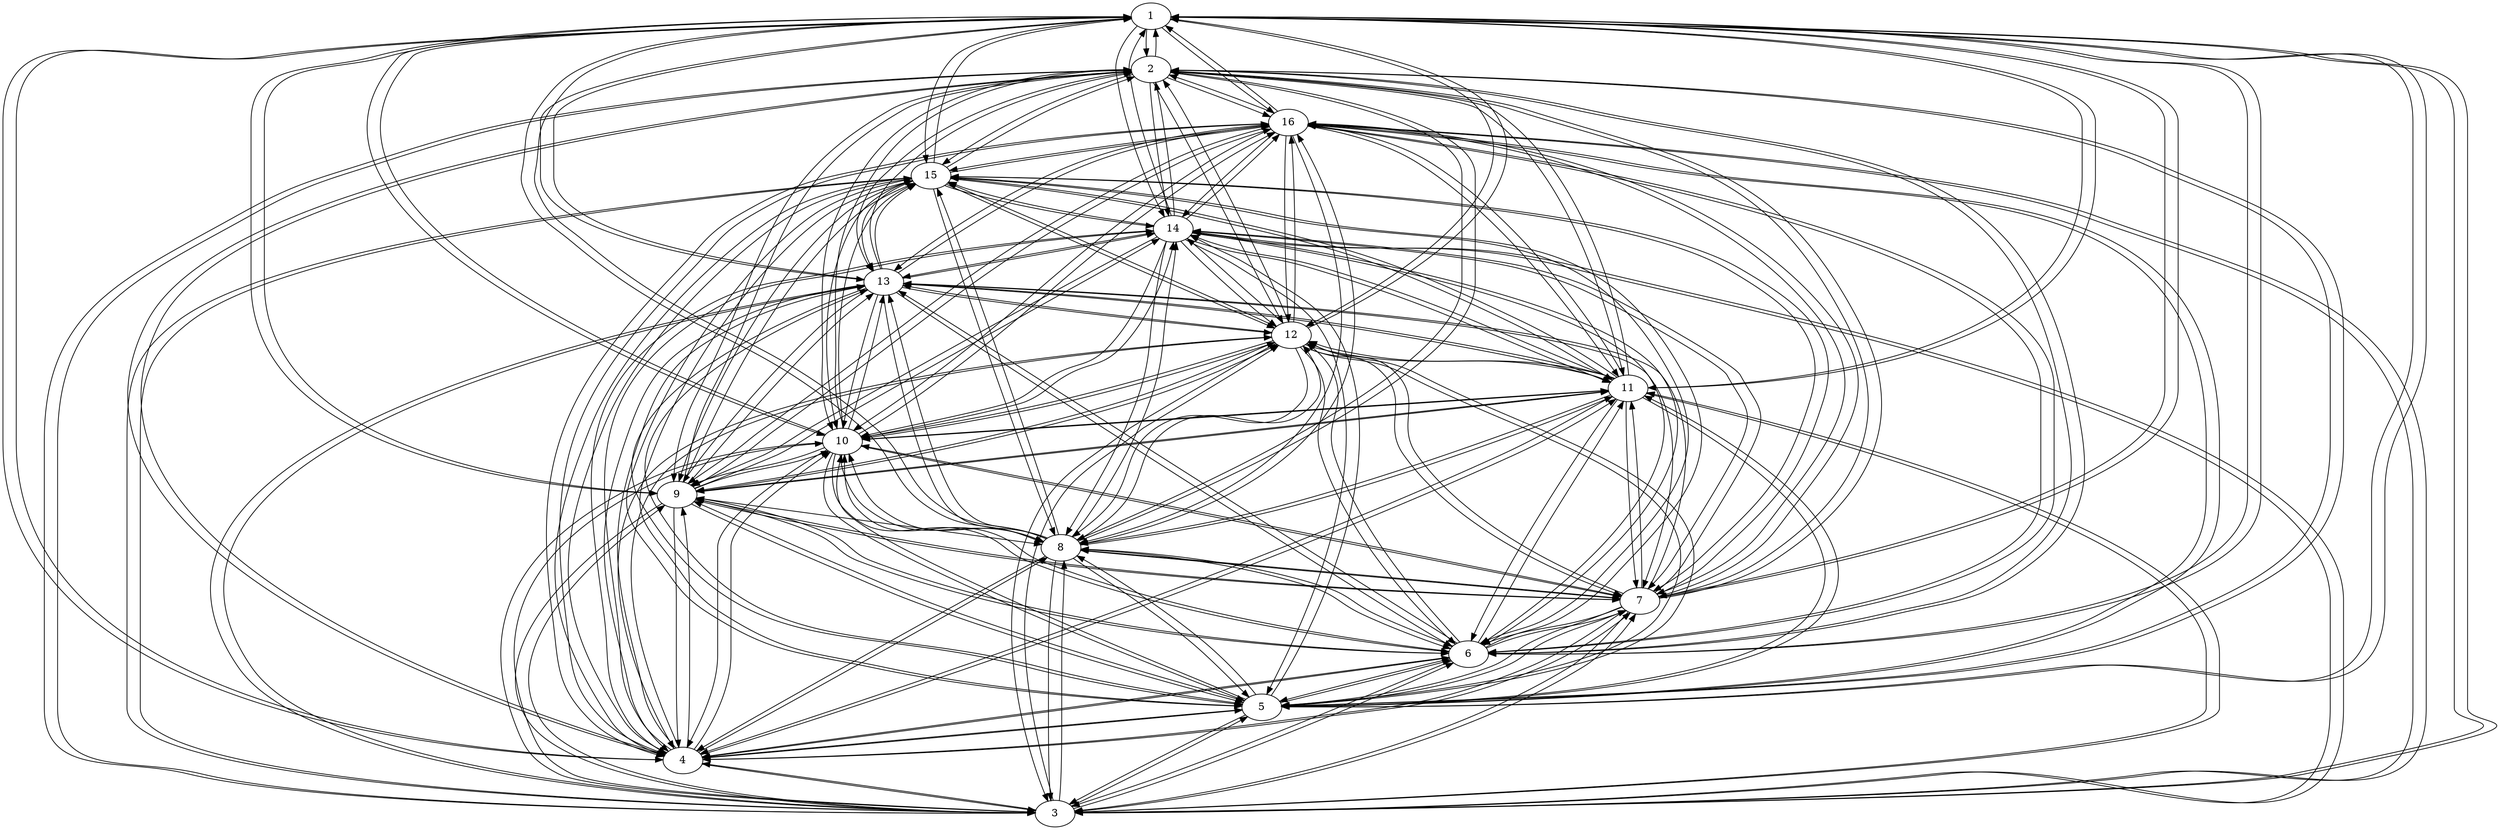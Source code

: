 strict digraph  {
1;
2;
3;
4;
5;
6;
7;
8;
9;
10;
11;
12;
13;
14;
15;
16;
1 -> 2  [goal_difference=1];
1 -> 3  [goal_difference=1];
1 -> 4  [goal_difference=0];
1 -> 5  [goal_difference=2];
1 -> 6  [goal_difference=5];
1 -> 7  [goal_difference=4];
1 -> 8  [goal_difference=1];
1 -> 9  [goal_difference=0];
1 -> 10  [goal_difference=1];
1 -> 11  [goal_difference=5];
1 -> 12  [goal_difference=1];
1 -> 13  [goal_difference=1];
1 -> 14  [goal_difference=0];
1 -> 15  [goal_difference=4];
1 -> 16  [goal_difference=1];
2 -> 1  [goal_difference=0];
2 -> 3  [goal_difference=0];
2 -> 4  [goal_difference=2];
2 -> 5  [goal_difference=0];
2 -> 6  [goal_difference=2];
2 -> 7  [goal_difference=4];
2 -> 8  [goal_difference=1];
2 -> 9  [goal_difference=0];
2 -> 10  [goal_difference=1];
2 -> 11  [goal_difference=2];
2 -> 12  [goal_difference=7];
2 -> 13  [goal_difference=3];
2 -> 14  [goal_difference=2];
2 -> 15  [goal_difference="-1"];
2 -> 16  [goal_difference=4];
3 -> 1  [goal_difference=2];
3 -> 2  [goal_difference="-1"];
3 -> 4  [goal_difference=1];
3 -> 5  [goal_difference=0];
3 -> 6  [goal_difference=3];
3 -> 7  [goal_difference=3];
3 -> 8  [goal_difference=1];
3 -> 9  [goal_difference=1];
3 -> 10  [goal_difference=3];
3 -> 11  [goal_difference=3];
3 -> 12  [goal_difference=2];
3 -> 13  [goal_difference=2];
3 -> 14  [goal_difference=1];
3 -> 15  [goal_difference=2];
3 -> 16  [goal_difference="-1"];
4 -> 1  [goal_difference=1];
4 -> 2  [goal_difference="-2"];
4 -> 3  [goal_difference=2];
4 -> 5  [goal_difference=1];
4 -> 6  [goal_difference=1];
4 -> 7  [goal_difference=3];
4 -> 8  [goal_difference=0];
4 -> 9  [goal_difference=0];
4 -> 10  [goal_difference="-1"];
4 -> 11  [goal_difference=1];
4 -> 12  [goal_difference=1];
4 -> 13  [goal_difference=0];
4 -> 14  [goal_difference=1];
4 -> 15  [goal_difference=1];
4 -> 16  [goal_difference=2];
5 -> 1  [goal_difference=1];
5 -> 2  [goal_difference="-3"];
5 -> 3  [goal_difference=1];
5 -> 4  [goal_difference=6];
5 -> 6  [goal_difference=0];
5 -> 7  [goal_difference=0];
5 -> 8  [goal_difference="-1"];
5 -> 9  [goal_difference=2];
5 -> 10  [goal_difference=0];
5 -> 11  [goal_difference=2];
5 -> 12  [goal_difference=1];
5 -> 13  [goal_difference=1];
5 -> 14  [goal_difference=0];
5 -> 15  [goal_difference=5];
5 -> 16  [goal_difference="-2"];
6 -> 1  [goal_difference=0];
6 -> 2  [goal_difference=1];
6 -> 3  [goal_difference=0];
6 -> 4  [goal_difference=1];
6 -> 5  [goal_difference=0];
6 -> 7  [goal_difference=1];
6 -> 8  [goal_difference=0];
6 -> 9  [goal_difference=1];
6 -> 10  [goal_difference=2];
6 -> 11  [goal_difference=0];
6 -> 12  [goal_difference=1];
6 -> 13  [goal_difference=0];
6 -> 14  [goal_difference=3];
6 -> 15  [goal_difference=0];
6 -> 16  [goal_difference=3];
7 -> 1  [goal_difference=1];
7 -> 2  [goal_difference="-2"];
7 -> 3  [goal_difference=0];
7 -> 4  [goal_difference=3];
7 -> 5  [goal_difference="-2"];
7 -> 6  [goal_difference="-1"];
7 -> 8  [goal_difference=1];
7 -> 9  [goal_difference=0];
7 -> 10  [goal_difference=1];
7 -> 11  [goal_difference="-2"];
7 -> 12  [goal_difference="-2"];
7 -> 13  [goal_difference="-1"];
7 -> 14  [goal_difference="-1"];
7 -> 15  [goal_difference=3];
7 -> 16  [goal_difference=0];
8 -> 1  [goal_difference=1];
8 -> 2  [goal_difference="-2"];
8 -> 3  [goal_difference=0];
8 -> 4  [goal_difference=1];
8 -> 5  [goal_difference=1];
8 -> 6  [goal_difference=1];
8 -> 7  [goal_difference=0];
8 -> 10  [goal_difference=1];
8 -> 11  [goal_difference=0];
8 -> 12  [goal_difference=2];
8 -> 13  [goal_difference=1];
8 -> 14  [goal_difference=1];
8 -> 15  [goal_difference=1];
8 -> 16  [goal_difference=1];
9 -> 1  [goal_difference="-3"];
9 -> 2  [goal_difference="-1"];
9 -> 3  [goal_difference=0];
9 -> 4  [goal_difference=2];
9 -> 5  [goal_difference=0];
9 -> 6  [goal_difference=3];
9 -> 7  [goal_difference="-3"];
9 -> 8  [goal_difference=0];
9 -> 10  [goal_difference=0];
9 -> 11  [goal_difference=0];
9 -> 12  [goal_difference=1];
9 -> 13  [goal_difference=5];
9 -> 14  [goal_difference=2];
9 -> 15  [goal_difference=2];
9 -> 16  [goal_difference=3];
10 -> 1  [goal_difference=1];
10 -> 2  [goal_difference=0];
10 -> 3  [goal_difference=0];
10 -> 4  [goal_difference="-3"];
10 -> 5  [goal_difference="-1"];
10 -> 6  [goal_difference=0];
10 -> 7  [goal_difference=1];
10 -> 8  [goal_difference=0];
10 -> 9  [goal_difference="-1"];
10 -> 11  [goal_difference=0];
10 -> 12  [goal_difference=1];
10 -> 13  [goal_difference=0];
10 -> 14  [goal_difference=1];
10 -> 15  [goal_difference=3];
10 -> 16  [goal_difference="-1"];
11 -> 1  [goal_difference="-2"];
11 -> 2  [goal_difference=1];
11 -> 3  [goal_difference=2];
11 -> 4  [goal_difference=1];
11 -> 5  [goal_difference="-1"];
11 -> 6  [goal_difference="-1"];
11 -> 7  [goal_difference=0];
11 -> 8  [goal_difference=1];
11 -> 9  [goal_difference=1];
11 -> 10  [goal_difference=3];
11 -> 12  [goal_difference=2];
11 -> 13  [goal_difference=2];
11 -> 14  [goal_difference=2];
11 -> 15  [goal_difference="-1"];
11 -> 16  [goal_difference=1];
12 -> 1  [goal_difference="-3"];
12 -> 2  [goal_difference="-1"];
12 -> 3  [goal_difference="-2"];
12 -> 4  [goal_difference=0];
12 -> 5  [goal_difference="-1"];
12 -> 6  [goal_difference="-4"];
12 -> 7  [goal_difference="-1"];
12 -> 8  [goal_difference="-1"];
12 -> 9  [goal_difference=1];
12 -> 10  [goal_difference=1];
12 -> 11  [goal_difference="-3"];
12 -> 13  [goal_difference="-1"];
12 -> 14  [goal_difference=1];
12 -> 15  [goal_difference=0];
12 -> 16  [goal_difference=3];
13 -> 1  [goal_difference=1];
13 -> 2  [goal_difference=1];
13 -> 3  [goal_difference="-1"];
13 -> 4  [goal_difference=0];
13 -> 5  [goal_difference="-1"];
13 -> 6  [goal_difference="-2"];
13 -> 7  [goal_difference=0];
13 -> 8  [goal_difference="-1"];
13 -> 9  [goal_difference="-1"];
13 -> 10  [goal_difference=0];
13 -> 11  [goal_difference=0];
13 -> 12  [goal_difference=0];
13 -> 14  [goal_difference=2];
13 -> 15  [goal_difference=0];
13 -> 16  [goal_difference=2];
14 -> 1  [goal_difference="-1"];
14 -> 2  [goal_difference=0];
14 -> 3  [goal_difference=2];
14 -> 4  [goal_difference="-3"];
14 -> 5  [goal_difference=3];
14 -> 6  [goal_difference="-2"];
14 -> 7  [goal_difference="-1"];
14 -> 8  [goal_difference=0];
14 -> 9  [goal_difference=0];
14 -> 10  [goal_difference=1];
14 -> 11  [goal_difference=1];
14 -> 12  [goal_difference=1];
14 -> 13  [goal_difference=3];
14 -> 15  [goal_difference=0];
14 -> 16  [goal_difference=1];
15 -> 1  [goal_difference="-1"];
15 -> 2  [goal_difference="-2"];
15 -> 3  [goal_difference=0];
15 -> 4  [goal_difference="-4"];
15 -> 5  [goal_difference="-4"];
15 -> 6  [goal_difference="-1"];
15 -> 7  [goal_difference=3];
15 -> 8  [goal_difference=0];
15 -> 9  [goal_difference=0];
15 -> 10  [goal_difference="-2"];
15 -> 11  [goal_difference="-1"];
15 -> 12  [goal_difference="-2"];
15 -> 13  [goal_difference=1];
15 -> 14  [goal_difference=1];
15 -> 16  [goal_difference="-1"];
16 -> 1  [goal_difference="-3"];
16 -> 2  [goal_difference=0];
16 -> 3  [goal_difference=1];
16 -> 4  [goal_difference="-1"];
16 -> 5  [goal_difference=1];
16 -> 6  [goal_difference="-2"];
16 -> 7  [goal_difference=1];
16 -> 8  [goal_difference=0];
16 -> 9  [goal_difference=0];
16 -> 10  [goal_difference=0];
16 -> 11  [goal_difference="-2"];
16 -> 12  [goal_difference="-3"];
16 -> 13  [goal_difference="-2"];
16 -> 14  [goal_difference=2];
16 -> 15  [goal_difference=0];
}
